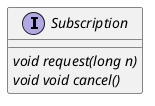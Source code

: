 @startuml
interface Subscription {
{abstract} void request(long n)
{abstract} void void cancel()
}
@enduml
